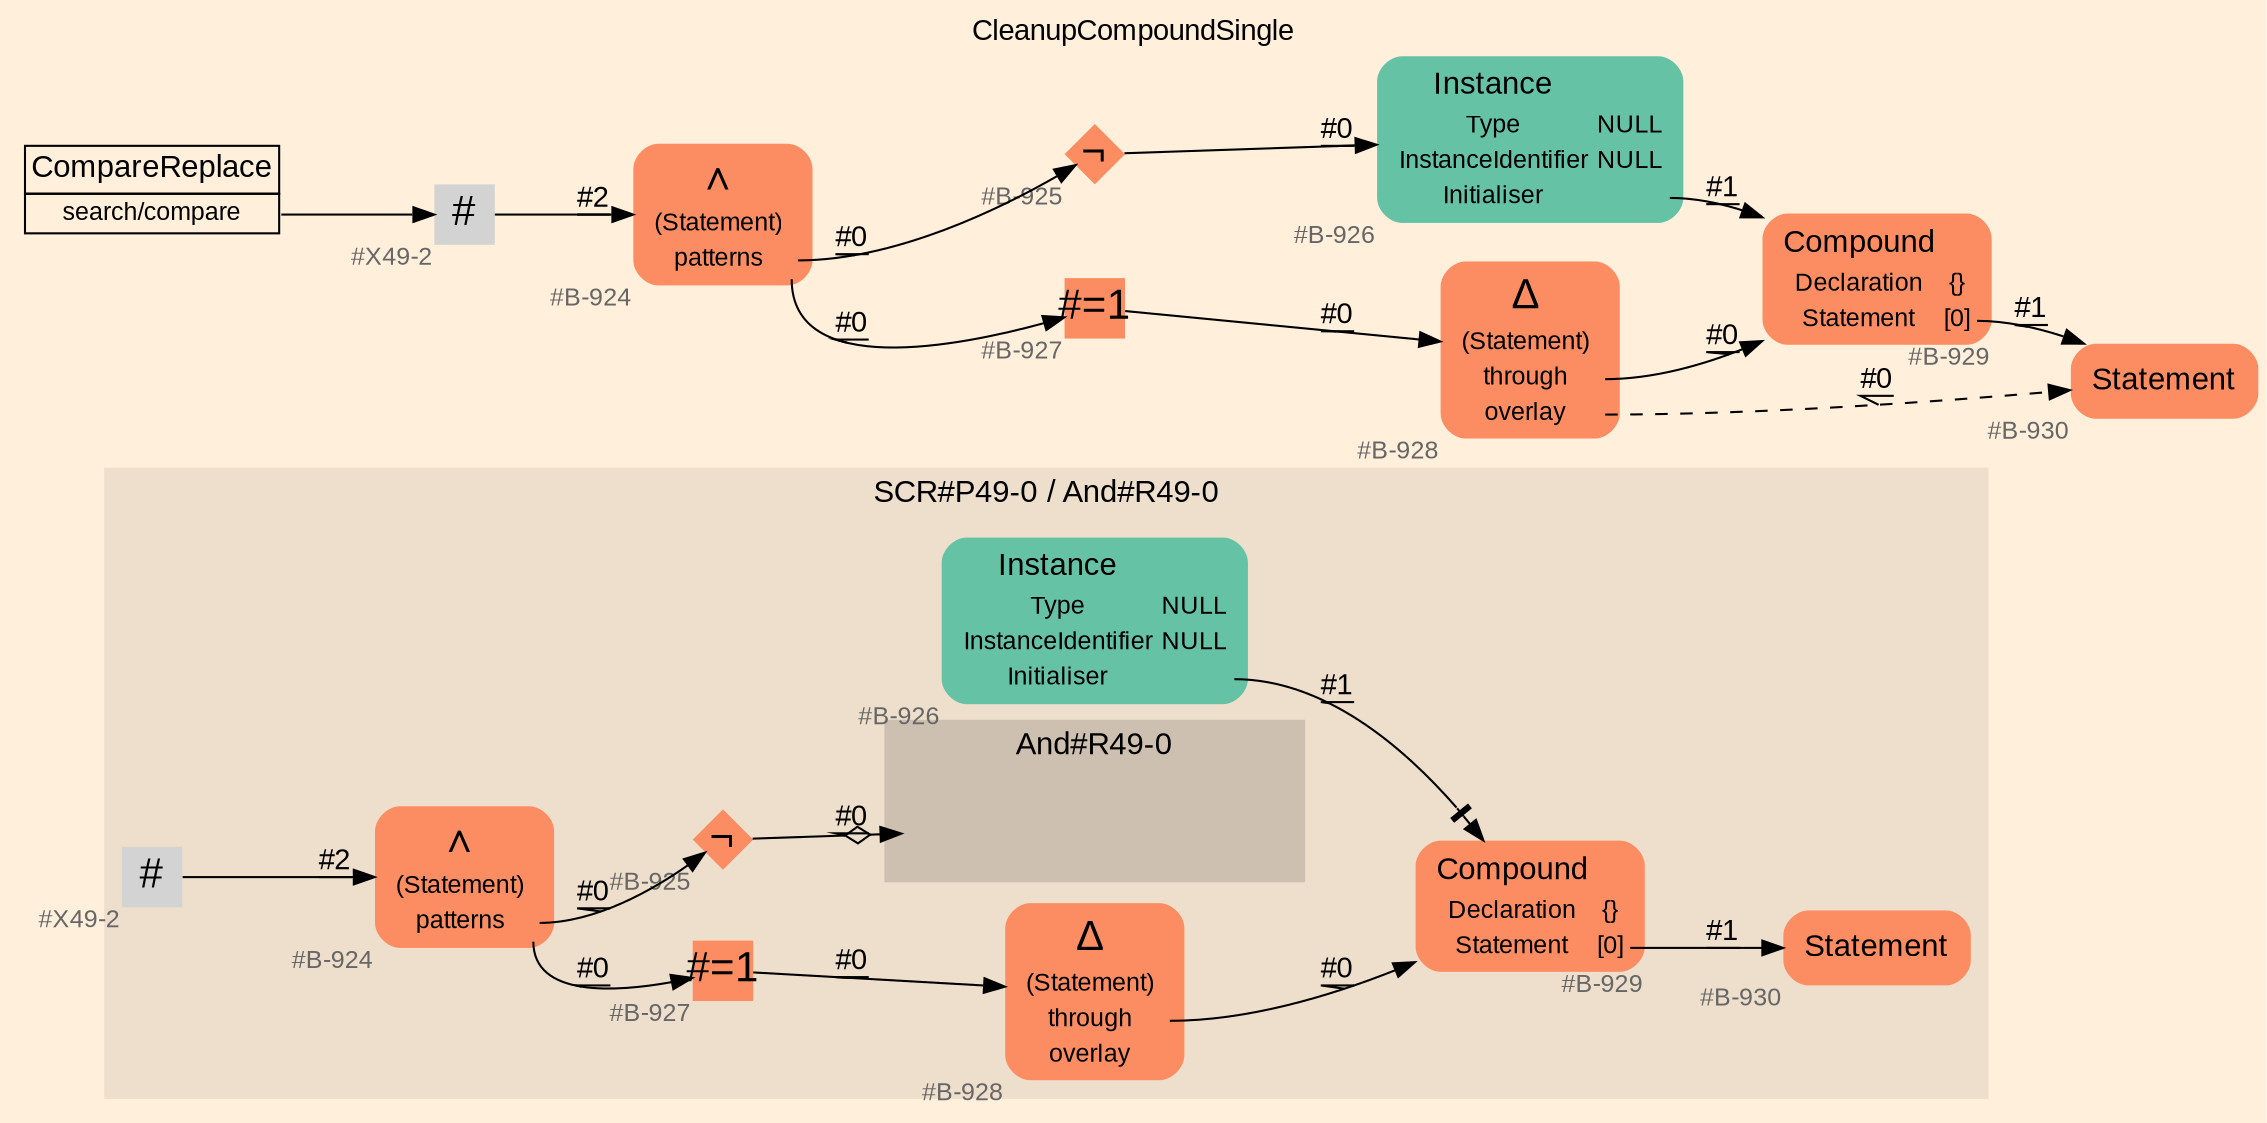 digraph "CleanupCompoundSingle" {
label = "CleanupCompoundSingle"
labelloc = t
graph [
    rankdir = "LR"
    ranksep = 0.3
    bgcolor = antiquewhite1
    color = black
    fontcolor = black
    fontname = "Arial"
];
node [
    fontname = "Arial"
];
edge [
    fontname = "Arial"
];

// -------------------- figure And#R49-0 --------------------
// -------- region And#R49-0 ----------
subgraph "clusterAnd#R49-0" {
    label = "And#R49-0"
    style = "filled"
    color = antiquewhite2
    fontsize = "15"
    // -------- block And#R49-0/#B-926 ----------
    "And#R49-0/#B-926" [
        fillcolor = "/set28/1"
        xlabel = "#B-926"
        fontsize = "12"
        fontcolor = grey40
        shape = "plaintext"
        label = <<TABLE BORDER="0" CELLBORDER="0" CELLSPACING="0">
         <TR><TD><FONT COLOR="black" POINT-SIZE="15">Instance</FONT></TD></TR>
         <TR><TD><FONT COLOR="black" POINT-SIZE="12">Type</FONT></TD><TD PORT="port0"><FONT COLOR="black" POINT-SIZE="12">NULL</FONT></TD></TR>
         <TR><TD><FONT COLOR="black" POINT-SIZE="12">InstanceIdentifier</FONT></TD><TD PORT="port1"><FONT COLOR="black" POINT-SIZE="12">NULL</FONT></TD></TR>
         <TR><TD><FONT COLOR="black" POINT-SIZE="12">Initialiser</FONT></TD><TD PORT="port2"></TD></TR>
        </TABLE>>
        style = "rounded,filled"
    ];
    
}

// -------- block And#R49-0/#B-929 ----------
"And#R49-0/#B-929" [
    fillcolor = "/set28/2"
    xlabel = "#B-929"
    fontsize = "12"
    fontcolor = grey40
    shape = "plaintext"
    label = <<TABLE BORDER="0" CELLBORDER="0" CELLSPACING="0">
     <TR><TD><FONT COLOR="black" POINT-SIZE="15">Compound</FONT></TD></TR>
     <TR><TD><FONT COLOR="black" POINT-SIZE="12">Declaration</FONT></TD><TD PORT="port0"><FONT COLOR="black" POINT-SIZE="12">{}</FONT></TD></TR>
     <TR><TD><FONT COLOR="black" POINT-SIZE="12">Statement</FONT></TD><TD PORT="port1"><FONT COLOR="black" POINT-SIZE="12">[0]</FONT></TD></TR>
    </TABLE>>
    style = "rounded,filled"
];

"And#R49-0/#B-926":port2 -> "And#R49-0/#B-929" [
    arrowhead="normalnonetee"
    label = "#1"
    decorate = true
    color = black
    fontcolor = black
];


// -------------------- figure And#R49-0 --------------------
// -------- region And#R49-0 ----------
subgraph "clusterAnd#R49-0" {
    label = "SCR#P49-0 / And#R49-0"
    style = "filled"
    color = antiquewhite2
    fontsize = "15"
    // -------- block And#R49-0/#B-930 ----------
    "And#R49-0/#B-930" [
        fillcolor = "/set28/2"
        xlabel = "#B-930"
        fontsize = "12"
        fontcolor = grey40
        shape = "plaintext"
        label = <<TABLE BORDER="0" CELLBORDER="0" CELLSPACING="0">
         <TR><TD><FONT COLOR="black" POINT-SIZE="15">Statement</FONT></TD></TR>
        </TABLE>>
        style = "rounded,filled"
    ];
    
    // -------- block And#R49-0/#X49-2 ----------
    "And#R49-0/#X49-2" [
        xlabel = "#X49-2"
        fontsize = "12"
        fontcolor = grey40
        shape = "square"
        label = <<FONT COLOR="black" POINT-SIZE="20">#</FONT>>
        style = "filled"
        penwidth = 0.0
        fixedsize = true
        width = 0.4
        height = 0.4
    ];
    
    // -------- block And#R49-0/#B-924 ----------
    "And#R49-0/#B-924" [
        fillcolor = "/set28/2"
        xlabel = "#B-924"
        fontsize = "12"
        fontcolor = grey40
        shape = "plaintext"
        label = <<TABLE BORDER="0" CELLBORDER="0" CELLSPACING="0">
         <TR><TD><FONT COLOR="black" POINT-SIZE="20">∧</FONT></TD></TR>
         <TR><TD><FONT COLOR="black" POINT-SIZE="12">(Statement)</FONT></TD><TD PORT="port0"></TD></TR>
         <TR><TD><FONT COLOR="black" POINT-SIZE="12">patterns</FONT></TD><TD PORT="port1"></TD></TR>
        </TABLE>>
        style = "rounded,filled"
    ];
    
    // -------- block And#R49-0/#B-927 ----------
    "And#R49-0/#B-927" [
        fillcolor = "/set28/2"
        xlabel = "#B-927"
        fontsize = "12"
        fontcolor = grey40
        shape = "square"
        label = <<FONT COLOR="black" POINT-SIZE="20">#=1</FONT>>
        style = "filled"
        penwidth = 0.0
        fixedsize = true
        width = 0.4
        height = 0.4
    ];
    
    // -------- block And#R49-0/#B-925 ----------
    "And#R49-0/#B-925" [
        fillcolor = "/set28/2"
        xlabel = "#B-925"
        fontsize = "12"
        fontcolor = grey40
        shape = "diamond"
        label = <<FONT COLOR="black" POINT-SIZE="20">¬</FONT>>
        style = "filled"
        penwidth = 0.0
        fixedsize = true
        width = 0.4
        height = 0.4
    ];
    
    // -------- block And#R49-0/#B-928 ----------
    "And#R49-0/#B-928" [
        fillcolor = "/set28/2"
        xlabel = "#B-928"
        fontsize = "12"
        fontcolor = grey40
        shape = "plaintext"
        label = <<TABLE BORDER="0" CELLBORDER="0" CELLSPACING="0">
         <TR><TD><FONT COLOR="black" POINT-SIZE="20">Δ</FONT></TD></TR>
         <TR><TD><FONT COLOR="black" POINT-SIZE="12">(Statement)</FONT></TD><TD PORT="port0"></TD></TR>
         <TR><TD><FONT COLOR="black" POINT-SIZE="12">through</FONT></TD><TD PORT="port1"></TD></TR>
         <TR><TD><FONT COLOR="black" POINT-SIZE="12">overlay</FONT></TD><TD PORT="port2"></TD></TR>
        </TABLE>>
        style = "rounded,filled"
    ];
    
    // -------- block And#R49-0/#B-929 ----------
    "And#R49-0/#B-929" [
        fillcolor = "/set28/2"
        xlabel = "#B-929"
        fontsize = "12"
        fontcolor = grey40
        shape = "plaintext"
        label = <<TABLE BORDER="0" CELLBORDER="0" CELLSPACING="0">
         <TR><TD><FONT COLOR="black" POINT-SIZE="15">Compound</FONT></TD></TR>
         <TR><TD><FONT COLOR="black" POINT-SIZE="12">Declaration</FONT></TD><TD PORT="port0"><FONT COLOR="black" POINT-SIZE="12">{}</FONT></TD></TR>
         <TR><TD><FONT COLOR="black" POINT-SIZE="12">Statement</FONT></TD><TD PORT="port1"><FONT COLOR="black" POINT-SIZE="12">[0]</FONT></TD></TR>
        </TABLE>>
        style = "rounded,filled"
    ];
    
    // -------- region And#R49-0/And#R49-0 ----------
    subgraph "clusterAnd#R49-0/And#R49-0" {
        label = "And#R49-0"
        style = "filled"
        color = antiquewhite3
        fontsize = "15"
        // -------- block And#R49-0/And#R49-0/#B-926 ----------
        "And#R49-0/And#R49-0/#B-926" [
            fillcolor = "/set28/1"
            xlabel = "#B-926"
            fontsize = "12"
            fontcolor = grey40
            shape = "none"
            style = "invisible"
        ];
        
    }
    
}

"And#R49-0/#X49-2" -> "And#R49-0/#B-924" [
    label = "#2"
    decorate = true
    color = black
    fontcolor = black
];

"And#R49-0/#B-924":port1 -> "And#R49-0/#B-927" [
    label = "#0"
    decorate = true
    color = black
    fontcolor = black
];

"And#R49-0/#B-924":port1 -> "And#R49-0/#B-925" [
    label = "#0"
    decorate = true
    color = black
    fontcolor = black
];

"And#R49-0/#B-927" -> "And#R49-0/#B-928" [
    label = "#0"
    decorate = true
    color = black
    fontcolor = black
];

"And#R49-0/#B-925" -> "And#R49-0/And#R49-0/#B-926" [
    arrowhead="normalnoneodiamond"
    label = "#0"
    decorate = true
    color = black
    fontcolor = black
];

"And#R49-0/#B-928":port1 -> "And#R49-0/#B-929" [
    label = "#0"
    decorate = true
    color = black
    fontcolor = black
];

"And#R49-0/#B-929":port1 -> "And#R49-0/#B-930" [
    label = "#1"
    decorate = true
    color = black
    fontcolor = black
];


// -------------------- transformation figure --------------------
// -------- block CR#X49-3 ----------
"CR#X49-3" [
    fillcolor = antiquewhite1
    fontsize = "12"
    fontcolor = grey40
    shape = "plaintext"
    label = <<TABLE BORDER="0" CELLBORDER="1" CELLSPACING="0">
     <TR><TD><FONT COLOR="black" POINT-SIZE="15">CompareReplace</FONT></TD></TR>
     <TR><TD PORT="port0"><FONT COLOR="black" POINT-SIZE="12">search/compare</FONT></TD></TR>
    </TABLE>>
    style = "filled"
    color = black
];

// -------- block #X49-2 ----------
"#X49-2" [
    xlabel = "#X49-2"
    fontsize = "12"
    fontcolor = grey40
    shape = "square"
    label = <<FONT COLOR="black" POINT-SIZE="20">#</FONT>>
    style = "filled"
    penwidth = 0.0
    fixedsize = true
    width = 0.4
    height = 0.4
];

// -------- block #B-924 ----------
"#B-924" [
    fillcolor = "/set28/2"
    xlabel = "#B-924"
    fontsize = "12"
    fontcolor = grey40
    shape = "plaintext"
    label = <<TABLE BORDER="0" CELLBORDER="0" CELLSPACING="0">
     <TR><TD><FONT COLOR="black" POINT-SIZE="20">∧</FONT></TD></TR>
     <TR><TD><FONT COLOR="black" POINT-SIZE="12">(Statement)</FONT></TD><TD PORT="port0"></TD></TR>
     <TR><TD><FONT COLOR="black" POINT-SIZE="12">patterns</FONT></TD><TD PORT="port1"></TD></TR>
    </TABLE>>
    style = "rounded,filled"
];

// -------- block #B-927 ----------
"#B-927" [
    fillcolor = "/set28/2"
    xlabel = "#B-927"
    fontsize = "12"
    fontcolor = grey40
    shape = "square"
    label = <<FONT COLOR="black" POINT-SIZE="20">#=1</FONT>>
    style = "filled"
    penwidth = 0.0
    fixedsize = true
    width = 0.4
    height = 0.4
];

// -------- block #B-928 ----------
"#B-928" [
    fillcolor = "/set28/2"
    xlabel = "#B-928"
    fontsize = "12"
    fontcolor = grey40
    shape = "plaintext"
    label = <<TABLE BORDER="0" CELLBORDER="0" CELLSPACING="0">
     <TR><TD><FONT COLOR="black" POINT-SIZE="20">Δ</FONT></TD></TR>
     <TR><TD><FONT COLOR="black" POINT-SIZE="12">(Statement)</FONT></TD><TD PORT="port0"></TD></TR>
     <TR><TD><FONT COLOR="black" POINT-SIZE="12">through</FONT></TD><TD PORT="port1"></TD></TR>
     <TR><TD><FONT COLOR="black" POINT-SIZE="12">overlay</FONT></TD><TD PORT="port2"></TD></TR>
    </TABLE>>
    style = "rounded,filled"
];

// -------- block #B-929 ----------
"#B-929" [
    fillcolor = "/set28/2"
    xlabel = "#B-929"
    fontsize = "12"
    fontcolor = grey40
    shape = "plaintext"
    label = <<TABLE BORDER="0" CELLBORDER="0" CELLSPACING="0">
     <TR><TD><FONT COLOR="black" POINT-SIZE="15">Compound</FONT></TD></TR>
     <TR><TD><FONT COLOR="black" POINT-SIZE="12">Declaration</FONT></TD><TD PORT="port0"><FONT COLOR="black" POINT-SIZE="12">{}</FONT></TD></TR>
     <TR><TD><FONT COLOR="black" POINT-SIZE="12">Statement</FONT></TD><TD PORT="port1"><FONT COLOR="black" POINT-SIZE="12">[0]</FONT></TD></TR>
    </TABLE>>
    style = "rounded,filled"
];

// -------- block #B-930 ----------
"#B-930" [
    fillcolor = "/set28/2"
    xlabel = "#B-930"
    fontsize = "12"
    fontcolor = grey40
    shape = "plaintext"
    label = <<TABLE BORDER="0" CELLBORDER="0" CELLSPACING="0">
     <TR><TD><FONT COLOR="black" POINT-SIZE="15">Statement</FONT></TD></TR>
    </TABLE>>
    style = "rounded,filled"
];

// -------- block #B-925 ----------
"#B-925" [
    fillcolor = "/set28/2"
    xlabel = "#B-925"
    fontsize = "12"
    fontcolor = grey40
    shape = "diamond"
    label = <<FONT COLOR="black" POINT-SIZE="20">¬</FONT>>
    style = "filled"
    penwidth = 0.0
    fixedsize = true
    width = 0.4
    height = 0.4
];

// -------- block #B-926 ----------
"#B-926" [
    fillcolor = "/set28/1"
    xlabel = "#B-926"
    fontsize = "12"
    fontcolor = grey40
    shape = "plaintext"
    label = <<TABLE BORDER="0" CELLBORDER="0" CELLSPACING="0">
     <TR><TD><FONT COLOR="black" POINT-SIZE="15">Instance</FONT></TD></TR>
     <TR><TD><FONT COLOR="black" POINT-SIZE="12">Type</FONT></TD><TD PORT="port0"><FONT COLOR="black" POINT-SIZE="12">NULL</FONT></TD></TR>
     <TR><TD><FONT COLOR="black" POINT-SIZE="12">InstanceIdentifier</FONT></TD><TD PORT="port1"><FONT COLOR="black" POINT-SIZE="12">NULL</FONT></TD></TR>
     <TR><TD><FONT COLOR="black" POINT-SIZE="12">Initialiser</FONT></TD><TD PORT="port2"></TD></TR>
    </TABLE>>
    style = "rounded,filled"
];

"CR#X49-3":port0 -> "#X49-2" [
    label = ""
    decorate = true
    color = black
    fontcolor = black
];

"#X49-2" -> "#B-924" [
    label = "#2"
    decorate = true
    color = black
    fontcolor = black
];

"#B-924":port1 -> "#B-927" [
    label = "#0"
    decorate = true
    color = black
    fontcolor = black
];

"#B-924":port1 -> "#B-925" [
    label = "#0"
    decorate = true
    color = black
    fontcolor = black
];

"#B-927" -> "#B-928" [
    label = "#0"
    decorate = true
    color = black
    fontcolor = black
];

"#B-928":port1 -> "#B-929" [
    label = "#0"
    decorate = true
    color = black
    fontcolor = black
];

"#B-928":port2 -> "#B-930" [
    style="dashed"
    label = "#0"
    decorate = true
    color = black
    fontcolor = black
];

"#B-929":port1 -> "#B-930" [
    label = "#1"
    decorate = true
    color = black
    fontcolor = black
];

"#B-925" -> "#B-926" [
    label = "#0"
    decorate = true
    color = black
    fontcolor = black
];

"#B-926":port2 -> "#B-929" [
    label = "#1"
    decorate = true
    color = black
    fontcolor = black
];


}
